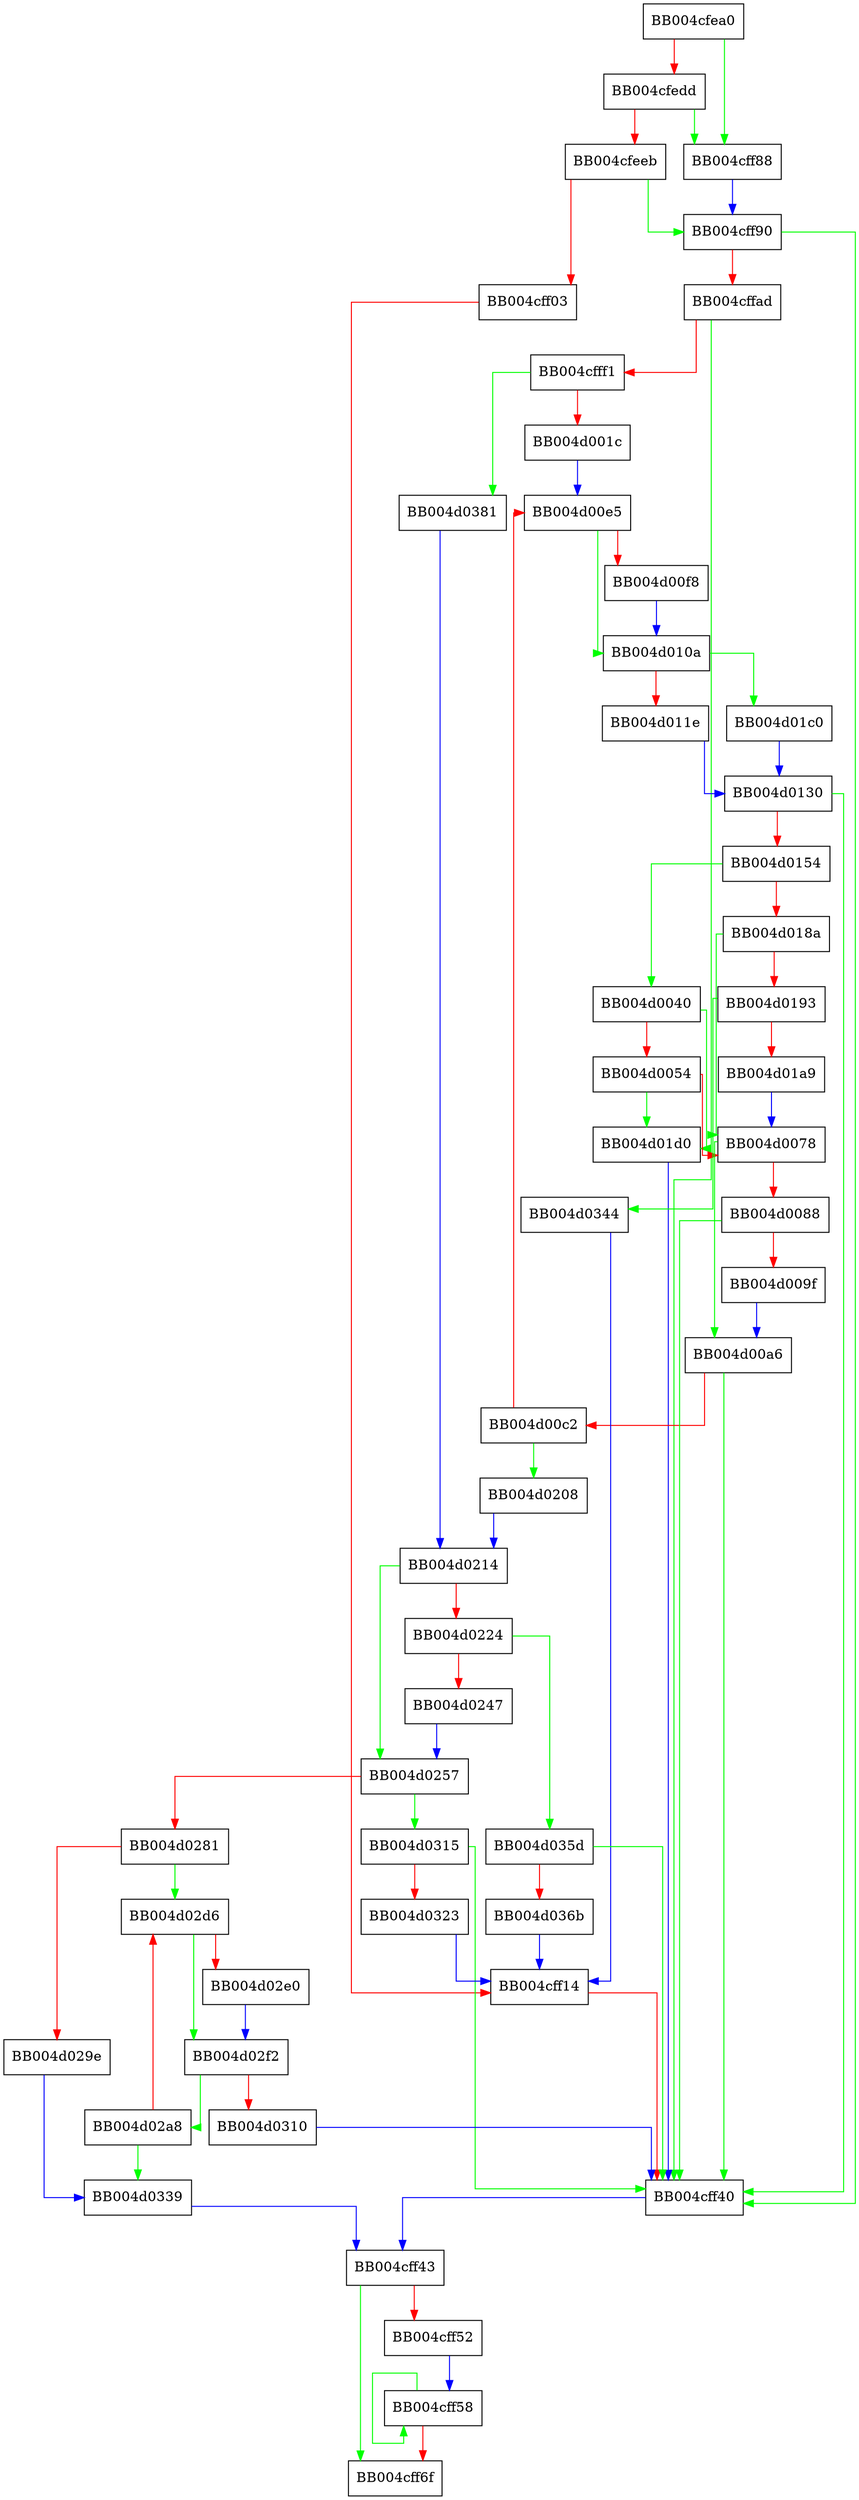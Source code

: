 digraph tls_write_records_default {
  node [shape="box"];
  graph [splines=ortho];
  BB004cfea0 -> BB004cff88 [color="green"];
  BB004cfea0 -> BB004cfedd [color="red"];
  BB004cfedd -> BB004cff88 [color="green"];
  BB004cfedd -> BB004cfeeb [color="red"];
  BB004cfeeb -> BB004cff90 [color="green"];
  BB004cfeeb -> BB004cff03 [color="red"];
  BB004cff03 -> BB004cff14 [color="red"];
  BB004cff14 -> BB004cff40 [color="red"];
  BB004cff40 -> BB004cff43 [color="blue"];
  BB004cff43 -> BB004cff6f [color="green"];
  BB004cff43 -> BB004cff52 [color="red"];
  BB004cff52 -> BB004cff58 [color="blue"];
  BB004cff58 -> BB004cff58 [color="green"];
  BB004cff58 -> BB004cff6f [color="red"];
  BB004cff88 -> BB004cff90 [color="blue"];
  BB004cff90 -> BB004cff40 [color="green"];
  BB004cff90 -> BB004cffad [color="red"];
  BB004cffad -> BB004cff40 [color="green"];
  BB004cffad -> BB004cfff1 [color="red"];
  BB004cfff1 -> BB004d0381 [color="green"];
  BB004cfff1 -> BB004d001c [color="red"];
  BB004d001c -> BB004d00e5 [color="blue"];
  BB004d0040 -> BB004d01d0 [color="green"];
  BB004d0040 -> BB004d0054 [color="red"];
  BB004d0054 -> BB004d01d0 [color="green"];
  BB004d0054 -> BB004d0078 [color="red"];
  BB004d0078 -> BB004d00a6 [color="green"];
  BB004d0078 -> BB004d0088 [color="red"];
  BB004d0088 -> BB004cff40 [color="green"];
  BB004d0088 -> BB004d009f [color="red"];
  BB004d009f -> BB004d00a6 [color="blue"];
  BB004d00a6 -> BB004cff40 [color="green"];
  BB004d00a6 -> BB004d00c2 [color="red"];
  BB004d00c2 -> BB004d0208 [color="green"];
  BB004d00c2 -> BB004d00e5 [color="red"];
  BB004d00e5 -> BB004d010a [color="green"];
  BB004d00e5 -> BB004d00f8 [color="red"];
  BB004d00f8 -> BB004d010a [color="blue"];
  BB004d010a -> BB004d01c0 [color="green"];
  BB004d010a -> BB004d011e [color="red"];
  BB004d011e -> BB004d0130 [color="blue"];
  BB004d0130 -> BB004cff40 [color="green"];
  BB004d0130 -> BB004d0154 [color="red"];
  BB004d0154 -> BB004d0040 [color="green"];
  BB004d0154 -> BB004d018a [color="red"];
  BB004d018a -> BB004d0078 [color="green"];
  BB004d018a -> BB004d0193 [color="red"];
  BB004d0193 -> BB004d0344 [color="green"];
  BB004d0193 -> BB004d01a9 [color="red"];
  BB004d01a9 -> BB004d0078 [color="blue"];
  BB004d01c0 -> BB004d0130 [color="blue"];
  BB004d01d0 -> BB004cff40 [color="blue"];
  BB004d0208 -> BB004d0214 [color="blue"];
  BB004d0214 -> BB004d0257 [color="green"];
  BB004d0214 -> BB004d0224 [color="red"];
  BB004d0224 -> BB004d035d [color="green"];
  BB004d0224 -> BB004d0247 [color="red"];
  BB004d0247 -> BB004d0257 [color="blue"];
  BB004d0257 -> BB004d0315 [color="green"];
  BB004d0257 -> BB004d0281 [color="red"];
  BB004d0281 -> BB004d02d6 [color="green"];
  BB004d0281 -> BB004d029e [color="red"];
  BB004d029e -> BB004d0339 [color="blue"];
  BB004d02a8 -> BB004d0339 [color="green"];
  BB004d02a8 -> BB004d02d6 [color="red"];
  BB004d02d6 -> BB004d02f2 [color="green"];
  BB004d02d6 -> BB004d02e0 [color="red"];
  BB004d02e0 -> BB004d02f2 [color="blue"];
  BB004d02f2 -> BB004d02a8 [color="green"];
  BB004d02f2 -> BB004d0310 [color="red"];
  BB004d0310 -> BB004cff40 [color="blue"];
  BB004d0315 -> BB004cff40 [color="green"];
  BB004d0315 -> BB004d0323 [color="red"];
  BB004d0323 -> BB004cff14 [color="blue"];
  BB004d0339 -> BB004cff43 [color="blue"];
  BB004d0344 -> BB004cff14 [color="blue"];
  BB004d035d -> BB004cff40 [color="green"];
  BB004d035d -> BB004d036b [color="red"];
  BB004d036b -> BB004cff14 [color="blue"];
  BB004d0381 -> BB004d0214 [color="blue"];
}